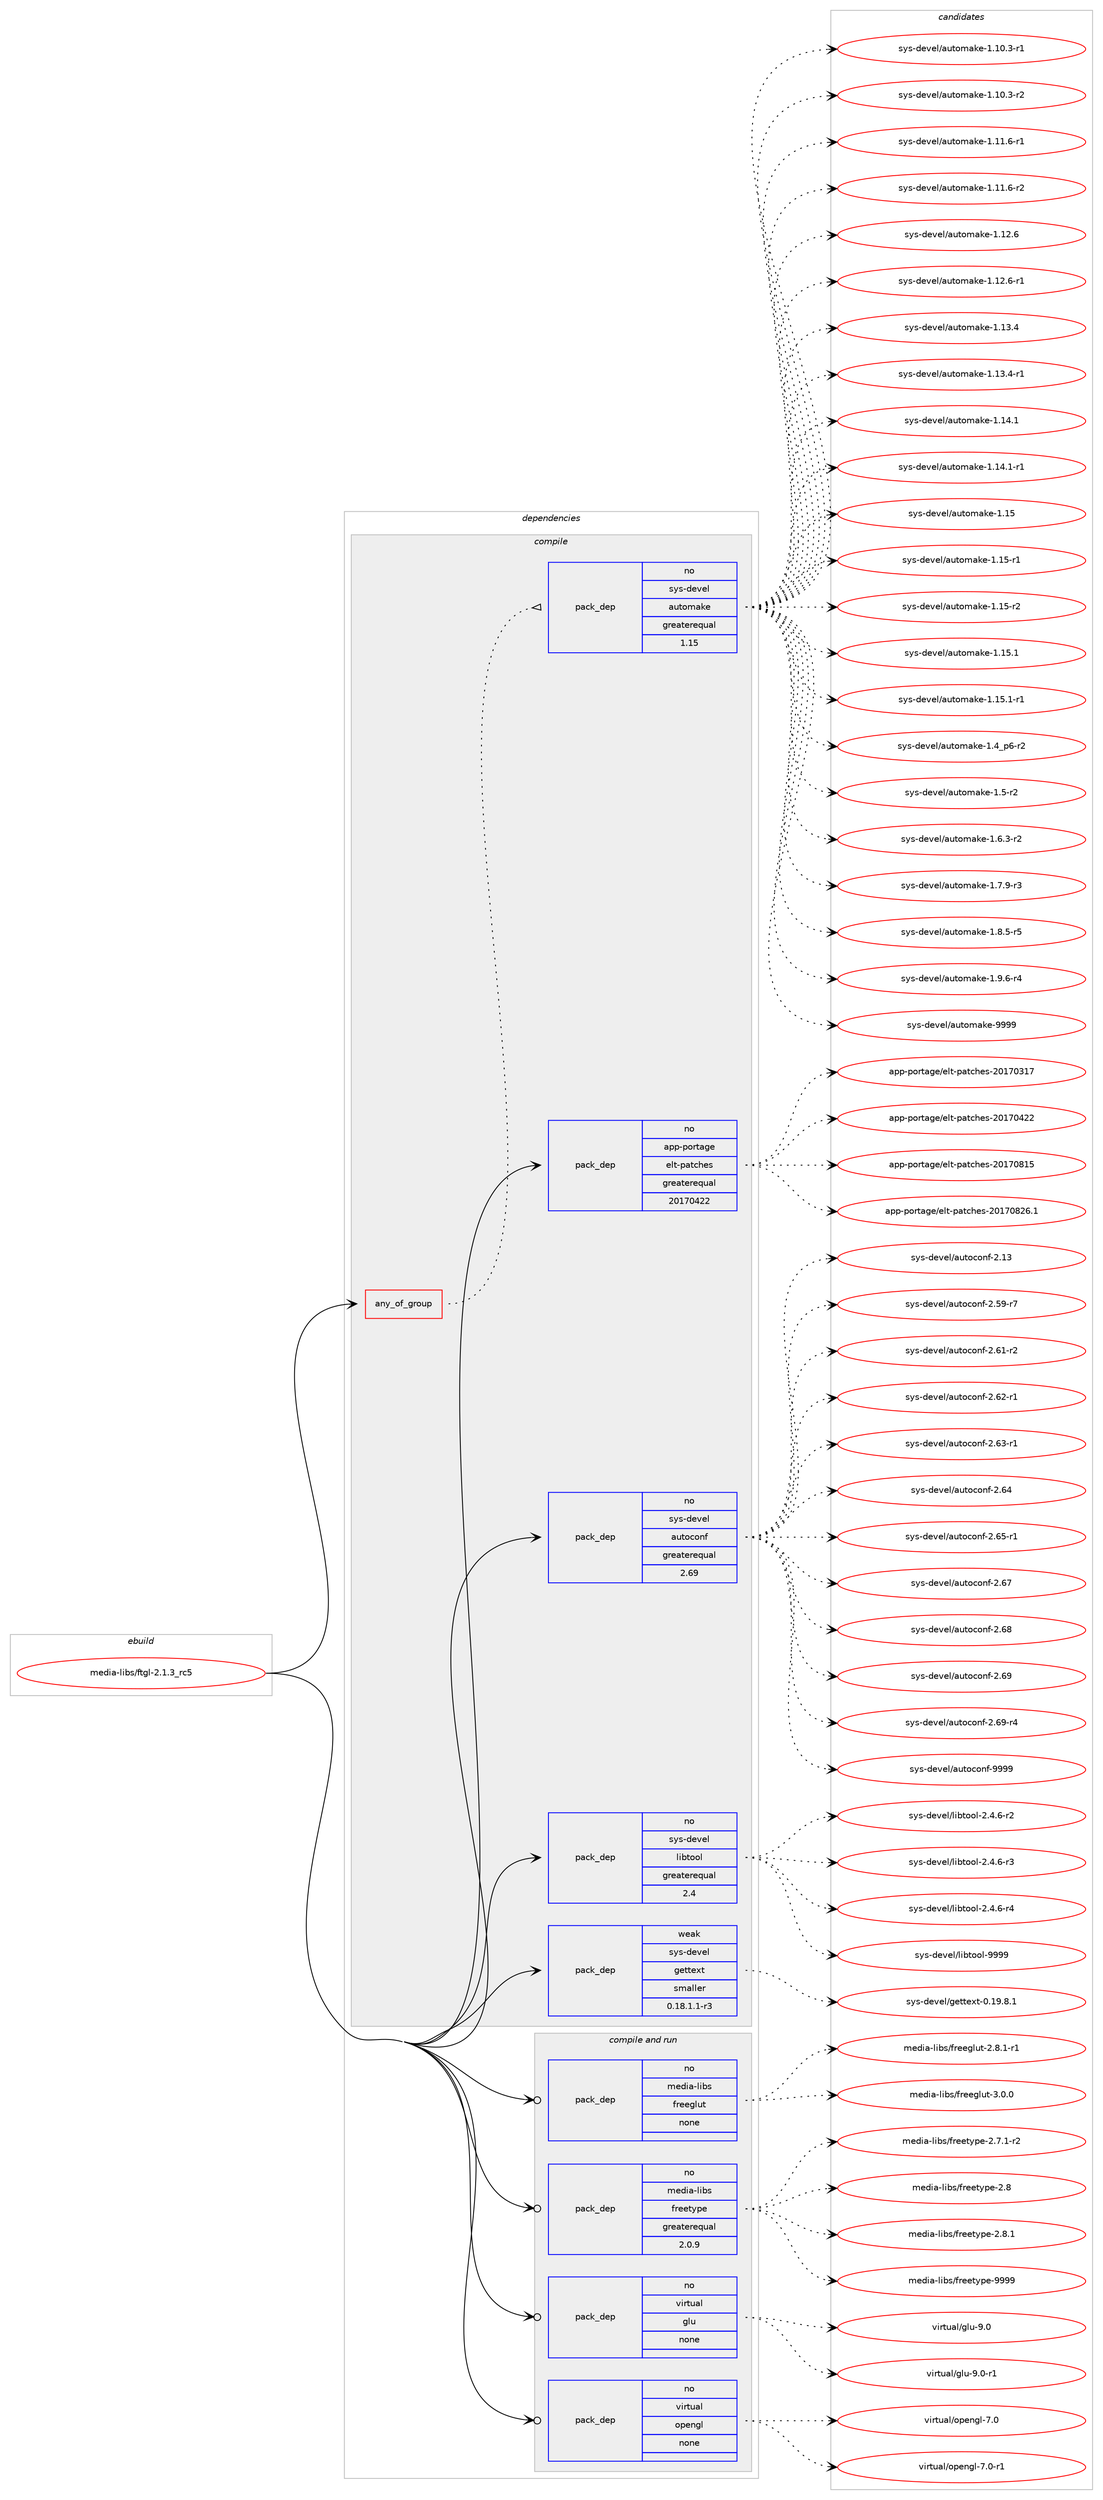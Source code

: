 digraph prolog {

# *************
# Graph options
# *************

newrank=true;
concentrate=true;
compound=true;
graph [rankdir=LR,fontname=Helvetica,fontsize=10,ranksep=1.5];#, ranksep=2.5, nodesep=0.2];
edge  [arrowhead=vee];
node  [fontname=Helvetica,fontsize=10];

# **********
# The ebuild
# **********

subgraph cluster_leftcol {
color=gray;
rank=same;
label=<<i>ebuild</i>>;
id [label="media-libs/ftgl-2.1.3_rc5", color=red, width=4, href="../media-libs/ftgl-2.1.3_rc5.svg"];
}

# ****************
# The dependencies
# ****************

subgraph cluster_midcol {
color=gray;
label=<<i>dependencies</i>>;
subgraph cluster_compile {
fillcolor="#eeeeee";
style=filled;
label=<<i>compile</i>>;
subgraph any5392 {
dependency360404 [label=<<TABLE BORDER="0" CELLBORDER="1" CELLSPACING="0" CELLPADDING="4"><TR><TD CELLPADDING="10">any_of_group</TD></TR></TABLE>>, shape=none, color=red];subgraph pack265963 {
dependency360405 [label=<<TABLE BORDER="0" CELLBORDER="1" CELLSPACING="0" CELLPADDING="4" WIDTH="220"><TR><TD ROWSPAN="6" CELLPADDING="30">pack_dep</TD></TR><TR><TD WIDTH="110">no</TD></TR><TR><TD>sys-devel</TD></TR><TR><TD>automake</TD></TR><TR><TD>greaterequal</TD></TR><TR><TD>1.15</TD></TR></TABLE>>, shape=none, color=blue];
}
dependency360404:e -> dependency360405:w [weight=20,style="dotted",arrowhead="oinv"];
}
id:e -> dependency360404:w [weight=20,style="solid",arrowhead="vee"];
subgraph pack265964 {
dependency360406 [label=<<TABLE BORDER="0" CELLBORDER="1" CELLSPACING="0" CELLPADDING="4" WIDTH="220"><TR><TD ROWSPAN="6" CELLPADDING="30">pack_dep</TD></TR><TR><TD WIDTH="110">no</TD></TR><TR><TD>app-portage</TD></TR><TR><TD>elt-patches</TD></TR><TR><TD>greaterequal</TD></TR><TR><TD>20170422</TD></TR></TABLE>>, shape=none, color=blue];
}
id:e -> dependency360406:w [weight=20,style="solid",arrowhead="vee"];
subgraph pack265965 {
dependency360407 [label=<<TABLE BORDER="0" CELLBORDER="1" CELLSPACING="0" CELLPADDING="4" WIDTH="220"><TR><TD ROWSPAN="6" CELLPADDING="30">pack_dep</TD></TR><TR><TD WIDTH="110">no</TD></TR><TR><TD>sys-devel</TD></TR><TR><TD>autoconf</TD></TR><TR><TD>greaterequal</TD></TR><TR><TD>2.69</TD></TR></TABLE>>, shape=none, color=blue];
}
id:e -> dependency360407:w [weight=20,style="solid",arrowhead="vee"];
subgraph pack265966 {
dependency360408 [label=<<TABLE BORDER="0" CELLBORDER="1" CELLSPACING="0" CELLPADDING="4" WIDTH="220"><TR><TD ROWSPAN="6" CELLPADDING="30">pack_dep</TD></TR><TR><TD WIDTH="110">no</TD></TR><TR><TD>sys-devel</TD></TR><TR><TD>libtool</TD></TR><TR><TD>greaterequal</TD></TR><TR><TD>2.4</TD></TR></TABLE>>, shape=none, color=blue];
}
id:e -> dependency360408:w [weight=20,style="solid",arrowhead="vee"];
subgraph pack265967 {
dependency360409 [label=<<TABLE BORDER="0" CELLBORDER="1" CELLSPACING="0" CELLPADDING="4" WIDTH="220"><TR><TD ROWSPAN="6" CELLPADDING="30">pack_dep</TD></TR><TR><TD WIDTH="110">weak</TD></TR><TR><TD>sys-devel</TD></TR><TR><TD>gettext</TD></TR><TR><TD>smaller</TD></TR><TR><TD>0.18.1.1-r3</TD></TR></TABLE>>, shape=none, color=blue];
}
id:e -> dependency360409:w [weight=20,style="solid",arrowhead="vee"];
}
subgraph cluster_compileandrun {
fillcolor="#eeeeee";
style=filled;
label=<<i>compile and run</i>>;
subgraph pack265968 {
dependency360410 [label=<<TABLE BORDER="0" CELLBORDER="1" CELLSPACING="0" CELLPADDING="4" WIDTH="220"><TR><TD ROWSPAN="6" CELLPADDING="30">pack_dep</TD></TR><TR><TD WIDTH="110">no</TD></TR><TR><TD>media-libs</TD></TR><TR><TD>freeglut</TD></TR><TR><TD>none</TD></TR><TR><TD></TD></TR></TABLE>>, shape=none, color=blue];
}
id:e -> dependency360410:w [weight=20,style="solid",arrowhead="odotvee"];
subgraph pack265969 {
dependency360411 [label=<<TABLE BORDER="0" CELLBORDER="1" CELLSPACING="0" CELLPADDING="4" WIDTH="220"><TR><TD ROWSPAN="6" CELLPADDING="30">pack_dep</TD></TR><TR><TD WIDTH="110">no</TD></TR><TR><TD>media-libs</TD></TR><TR><TD>freetype</TD></TR><TR><TD>greaterequal</TD></TR><TR><TD>2.0.9</TD></TR></TABLE>>, shape=none, color=blue];
}
id:e -> dependency360411:w [weight=20,style="solid",arrowhead="odotvee"];
subgraph pack265970 {
dependency360412 [label=<<TABLE BORDER="0" CELLBORDER="1" CELLSPACING="0" CELLPADDING="4" WIDTH="220"><TR><TD ROWSPAN="6" CELLPADDING="30">pack_dep</TD></TR><TR><TD WIDTH="110">no</TD></TR><TR><TD>virtual</TD></TR><TR><TD>glu</TD></TR><TR><TD>none</TD></TR><TR><TD></TD></TR></TABLE>>, shape=none, color=blue];
}
id:e -> dependency360412:w [weight=20,style="solid",arrowhead="odotvee"];
subgraph pack265971 {
dependency360413 [label=<<TABLE BORDER="0" CELLBORDER="1" CELLSPACING="0" CELLPADDING="4" WIDTH="220"><TR><TD ROWSPAN="6" CELLPADDING="30">pack_dep</TD></TR><TR><TD WIDTH="110">no</TD></TR><TR><TD>virtual</TD></TR><TR><TD>opengl</TD></TR><TR><TD>none</TD></TR><TR><TD></TD></TR></TABLE>>, shape=none, color=blue];
}
id:e -> dependency360413:w [weight=20,style="solid",arrowhead="odotvee"];
}
subgraph cluster_run {
fillcolor="#eeeeee";
style=filled;
label=<<i>run</i>>;
}
}

# **************
# The candidates
# **************

subgraph cluster_choices {
rank=same;
color=gray;
label=<<i>candidates</i>>;

subgraph choice265963 {
color=black;
nodesep=1;
choice11512111545100101118101108479711711611110997107101454946494846514511449 [label="sys-devel/automake-1.10.3-r1", color=red, width=4,href="../sys-devel/automake-1.10.3-r1.svg"];
choice11512111545100101118101108479711711611110997107101454946494846514511450 [label="sys-devel/automake-1.10.3-r2", color=red, width=4,href="../sys-devel/automake-1.10.3-r2.svg"];
choice11512111545100101118101108479711711611110997107101454946494946544511449 [label="sys-devel/automake-1.11.6-r1", color=red, width=4,href="../sys-devel/automake-1.11.6-r1.svg"];
choice11512111545100101118101108479711711611110997107101454946494946544511450 [label="sys-devel/automake-1.11.6-r2", color=red, width=4,href="../sys-devel/automake-1.11.6-r2.svg"];
choice1151211154510010111810110847971171161111099710710145494649504654 [label="sys-devel/automake-1.12.6", color=red, width=4,href="../sys-devel/automake-1.12.6.svg"];
choice11512111545100101118101108479711711611110997107101454946495046544511449 [label="sys-devel/automake-1.12.6-r1", color=red, width=4,href="../sys-devel/automake-1.12.6-r1.svg"];
choice1151211154510010111810110847971171161111099710710145494649514652 [label="sys-devel/automake-1.13.4", color=red, width=4,href="../sys-devel/automake-1.13.4.svg"];
choice11512111545100101118101108479711711611110997107101454946495146524511449 [label="sys-devel/automake-1.13.4-r1", color=red, width=4,href="../sys-devel/automake-1.13.4-r1.svg"];
choice1151211154510010111810110847971171161111099710710145494649524649 [label="sys-devel/automake-1.14.1", color=red, width=4,href="../sys-devel/automake-1.14.1.svg"];
choice11512111545100101118101108479711711611110997107101454946495246494511449 [label="sys-devel/automake-1.14.1-r1", color=red, width=4,href="../sys-devel/automake-1.14.1-r1.svg"];
choice115121115451001011181011084797117116111109971071014549464953 [label="sys-devel/automake-1.15", color=red, width=4,href="../sys-devel/automake-1.15.svg"];
choice1151211154510010111810110847971171161111099710710145494649534511449 [label="sys-devel/automake-1.15-r1", color=red, width=4,href="../sys-devel/automake-1.15-r1.svg"];
choice1151211154510010111810110847971171161111099710710145494649534511450 [label="sys-devel/automake-1.15-r2", color=red, width=4,href="../sys-devel/automake-1.15-r2.svg"];
choice1151211154510010111810110847971171161111099710710145494649534649 [label="sys-devel/automake-1.15.1", color=red, width=4,href="../sys-devel/automake-1.15.1.svg"];
choice11512111545100101118101108479711711611110997107101454946495346494511449 [label="sys-devel/automake-1.15.1-r1", color=red, width=4,href="../sys-devel/automake-1.15.1-r1.svg"];
choice115121115451001011181011084797117116111109971071014549465295112544511450 [label="sys-devel/automake-1.4_p6-r2", color=red, width=4,href="../sys-devel/automake-1.4_p6-r2.svg"];
choice11512111545100101118101108479711711611110997107101454946534511450 [label="sys-devel/automake-1.5-r2", color=red, width=4,href="../sys-devel/automake-1.5-r2.svg"];
choice115121115451001011181011084797117116111109971071014549465446514511450 [label="sys-devel/automake-1.6.3-r2", color=red, width=4,href="../sys-devel/automake-1.6.3-r2.svg"];
choice115121115451001011181011084797117116111109971071014549465546574511451 [label="sys-devel/automake-1.7.9-r3", color=red, width=4,href="../sys-devel/automake-1.7.9-r3.svg"];
choice115121115451001011181011084797117116111109971071014549465646534511453 [label="sys-devel/automake-1.8.5-r5", color=red, width=4,href="../sys-devel/automake-1.8.5-r5.svg"];
choice115121115451001011181011084797117116111109971071014549465746544511452 [label="sys-devel/automake-1.9.6-r4", color=red, width=4,href="../sys-devel/automake-1.9.6-r4.svg"];
choice115121115451001011181011084797117116111109971071014557575757 [label="sys-devel/automake-9999", color=red, width=4,href="../sys-devel/automake-9999.svg"];
dependency360405:e -> choice11512111545100101118101108479711711611110997107101454946494846514511449:w [style=dotted,weight="100"];
dependency360405:e -> choice11512111545100101118101108479711711611110997107101454946494846514511450:w [style=dotted,weight="100"];
dependency360405:e -> choice11512111545100101118101108479711711611110997107101454946494946544511449:w [style=dotted,weight="100"];
dependency360405:e -> choice11512111545100101118101108479711711611110997107101454946494946544511450:w [style=dotted,weight="100"];
dependency360405:e -> choice1151211154510010111810110847971171161111099710710145494649504654:w [style=dotted,weight="100"];
dependency360405:e -> choice11512111545100101118101108479711711611110997107101454946495046544511449:w [style=dotted,weight="100"];
dependency360405:e -> choice1151211154510010111810110847971171161111099710710145494649514652:w [style=dotted,weight="100"];
dependency360405:e -> choice11512111545100101118101108479711711611110997107101454946495146524511449:w [style=dotted,weight="100"];
dependency360405:e -> choice1151211154510010111810110847971171161111099710710145494649524649:w [style=dotted,weight="100"];
dependency360405:e -> choice11512111545100101118101108479711711611110997107101454946495246494511449:w [style=dotted,weight="100"];
dependency360405:e -> choice115121115451001011181011084797117116111109971071014549464953:w [style=dotted,weight="100"];
dependency360405:e -> choice1151211154510010111810110847971171161111099710710145494649534511449:w [style=dotted,weight="100"];
dependency360405:e -> choice1151211154510010111810110847971171161111099710710145494649534511450:w [style=dotted,weight="100"];
dependency360405:e -> choice1151211154510010111810110847971171161111099710710145494649534649:w [style=dotted,weight="100"];
dependency360405:e -> choice11512111545100101118101108479711711611110997107101454946495346494511449:w [style=dotted,weight="100"];
dependency360405:e -> choice115121115451001011181011084797117116111109971071014549465295112544511450:w [style=dotted,weight="100"];
dependency360405:e -> choice11512111545100101118101108479711711611110997107101454946534511450:w [style=dotted,weight="100"];
dependency360405:e -> choice115121115451001011181011084797117116111109971071014549465446514511450:w [style=dotted,weight="100"];
dependency360405:e -> choice115121115451001011181011084797117116111109971071014549465546574511451:w [style=dotted,weight="100"];
dependency360405:e -> choice115121115451001011181011084797117116111109971071014549465646534511453:w [style=dotted,weight="100"];
dependency360405:e -> choice115121115451001011181011084797117116111109971071014549465746544511452:w [style=dotted,weight="100"];
dependency360405:e -> choice115121115451001011181011084797117116111109971071014557575757:w [style=dotted,weight="100"];
}
subgraph choice265964 {
color=black;
nodesep=1;
choice97112112451121111141169710310147101108116451129711699104101115455048495548514955 [label="app-portage/elt-patches-20170317", color=red, width=4,href="../app-portage/elt-patches-20170317.svg"];
choice97112112451121111141169710310147101108116451129711699104101115455048495548525050 [label="app-portage/elt-patches-20170422", color=red, width=4,href="../app-portage/elt-patches-20170422.svg"];
choice97112112451121111141169710310147101108116451129711699104101115455048495548564953 [label="app-portage/elt-patches-20170815", color=red, width=4,href="../app-portage/elt-patches-20170815.svg"];
choice971121124511211111411697103101471011081164511297116991041011154550484955485650544649 [label="app-portage/elt-patches-20170826.1", color=red, width=4,href="../app-portage/elt-patches-20170826.1.svg"];
dependency360406:e -> choice97112112451121111141169710310147101108116451129711699104101115455048495548514955:w [style=dotted,weight="100"];
dependency360406:e -> choice97112112451121111141169710310147101108116451129711699104101115455048495548525050:w [style=dotted,weight="100"];
dependency360406:e -> choice97112112451121111141169710310147101108116451129711699104101115455048495548564953:w [style=dotted,weight="100"];
dependency360406:e -> choice971121124511211111411697103101471011081164511297116991041011154550484955485650544649:w [style=dotted,weight="100"];
}
subgraph choice265965 {
color=black;
nodesep=1;
choice115121115451001011181011084797117116111991111101024550464951 [label="sys-devel/autoconf-2.13", color=red, width=4,href="../sys-devel/autoconf-2.13.svg"];
choice1151211154510010111810110847971171161119911111010245504653574511455 [label="sys-devel/autoconf-2.59-r7", color=red, width=4,href="../sys-devel/autoconf-2.59-r7.svg"];
choice1151211154510010111810110847971171161119911111010245504654494511450 [label="sys-devel/autoconf-2.61-r2", color=red, width=4,href="../sys-devel/autoconf-2.61-r2.svg"];
choice1151211154510010111810110847971171161119911111010245504654504511449 [label="sys-devel/autoconf-2.62-r1", color=red, width=4,href="../sys-devel/autoconf-2.62-r1.svg"];
choice1151211154510010111810110847971171161119911111010245504654514511449 [label="sys-devel/autoconf-2.63-r1", color=red, width=4,href="../sys-devel/autoconf-2.63-r1.svg"];
choice115121115451001011181011084797117116111991111101024550465452 [label="sys-devel/autoconf-2.64", color=red, width=4,href="../sys-devel/autoconf-2.64.svg"];
choice1151211154510010111810110847971171161119911111010245504654534511449 [label="sys-devel/autoconf-2.65-r1", color=red, width=4,href="../sys-devel/autoconf-2.65-r1.svg"];
choice115121115451001011181011084797117116111991111101024550465455 [label="sys-devel/autoconf-2.67", color=red, width=4,href="../sys-devel/autoconf-2.67.svg"];
choice115121115451001011181011084797117116111991111101024550465456 [label="sys-devel/autoconf-2.68", color=red, width=4,href="../sys-devel/autoconf-2.68.svg"];
choice115121115451001011181011084797117116111991111101024550465457 [label="sys-devel/autoconf-2.69", color=red, width=4,href="../sys-devel/autoconf-2.69.svg"];
choice1151211154510010111810110847971171161119911111010245504654574511452 [label="sys-devel/autoconf-2.69-r4", color=red, width=4,href="../sys-devel/autoconf-2.69-r4.svg"];
choice115121115451001011181011084797117116111991111101024557575757 [label="sys-devel/autoconf-9999", color=red, width=4,href="../sys-devel/autoconf-9999.svg"];
dependency360407:e -> choice115121115451001011181011084797117116111991111101024550464951:w [style=dotted,weight="100"];
dependency360407:e -> choice1151211154510010111810110847971171161119911111010245504653574511455:w [style=dotted,weight="100"];
dependency360407:e -> choice1151211154510010111810110847971171161119911111010245504654494511450:w [style=dotted,weight="100"];
dependency360407:e -> choice1151211154510010111810110847971171161119911111010245504654504511449:w [style=dotted,weight="100"];
dependency360407:e -> choice1151211154510010111810110847971171161119911111010245504654514511449:w [style=dotted,weight="100"];
dependency360407:e -> choice115121115451001011181011084797117116111991111101024550465452:w [style=dotted,weight="100"];
dependency360407:e -> choice1151211154510010111810110847971171161119911111010245504654534511449:w [style=dotted,weight="100"];
dependency360407:e -> choice115121115451001011181011084797117116111991111101024550465455:w [style=dotted,weight="100"];
dependency360407:e -> choice115121115451001011181011084797117116111991111101024550465456:w [style=dotted,weight="100"];
dependency360407:e -> choice115121115451001011181011084797117116111991111101024550465457:w [style=dotted,weight="100"];
dependency360407:e -> choice1151211154510010111810110847971171161119911111010245504654574511452:w [style=dotted,weight="100"];
dependency360407:e -> choice115121115451001011181011084797117116111991111101024557575757:w [style=dotted,weight="100"];
}
subgraph choice265966 {
color=black;
nodesep=1;
choice1151211154510010111810110847108105981161111111084550465246544511450 [label="sys-devel/libtool-2.4.6-r2", color=red, width=4,href="../sys-devel/libtool-2.4.6-r2.svg"];
choice1151211154510010111810110847108105981161111111084550465246544511451 [label="sys-devel/libtool-2.4.6-r3", color=red, width=4,href="../sys-devel/libtool-2.4.6-r3.svg"];
choice1151211154510010111810110847108105981161111111084550465246544511452 [label="sys-devel/libtool-2.4.6-r4", color=red, width=4,href="../sys-devel/libtool-2.4.6-r4.svg"];
choice1151211154510010111810110847108105981161111111084557575757 [label="sys-devel/libtool-9999", color=red, width=4,href="../sys-devel/libtool-9999.svg"];
dependency360408:e -> choice1151211154510010111810110847108105981161111111084550465246544511450:w [style=dotted,weight="100"];
dependency360408:e -> choice1151211154510010111810110847108105981161111111084550465246544511451:w [style=dotted,weight="100"];
dependency360408:e -> choice1151211154510010111810110847108105981161111111084550465246544511452:w [style=dotted,weight="100"];
dependency360408:e -> choice1151211154510010111810110847108105981161111111084557575757:w [style=dotted,weight="100"];
}
subgraph choice265967 {
color=black;
nodesep=1;
choice1151211154510010111810110847103101116116101120116454846495746564649 [label="sys-devel/gettext-0.19.8.1", color=red, width=4,href="../sys-devel/gettext-0.19.8.1.svg"];
dependency360409:e -> choice1151211154510010111810110847103101116116101120116454846495746564649:w [style=dotted,weight="100"];
}
subgraph choice265968 {
color=black;
nodesep=1;
choice109101100105974510810598115471021141011011031081171164550465646494511449 [label="media-libs/freeglut-2.8.1-r1", color=red, width=4,href="../media-libs/freeglut-2.8.1-r1.svg"];
choice10910110010597451081059811547102114101101103108117116455146484648 [label="media-libs/freeglut-3.0.0", color=red, width=4,href="../media-libs/freeglut-3.0.0.svg"];
dependency360410:e -> choice109101100105974510810598115471021141011011031081171164550465646494511449:w [style=dotted,weight="100"];
dependency360410:e -> choice10910110010597451081059811547102114101101103108117116455146484648:w [style=dotted,weight="100"];
}
subgraph choice265969 {
color=black;
nodesep=1;
choice109101100105974510810598115471021141011011161211121014550465546494511450 [label="media-libs/freetype-2.7.1-r2", color=red, width=4,href="../media-libs/freetype-2.7.1-r2.svg"];
choice1091011001059745108105981154710211410110111612111210145504656 [label="media-libs/freetype-2.8", color=red, width=4,href="../media-libs/freetype-2.8.svg"];
choice10910110010597451081059811547102114101101116121112101455046564649 [label="media-libs/freetype-2.8.1", color=red, width=4,href="../media-libs/freetype-2.8.1.svg"];
choice109101100105974510810598115471021141011011161211121014557575757 [label="media-libs/freetype-9999", color=red, width=4,href="../media-libs/freetype-9999.svg"];
dependency360411:e -> choice109101100105974510810598115471021141011011161211121014550465546494511450:w [style=dotted,weight="100"];
dependency360411:e -> choice1091011001059745108105981154710211410110111612111210145504656:w [style=dotted,weight="100"];
dependency360411:e -> choice10910110010597451081059811547102114101101116121112101455046564649:w [style=dotted,weight="100"];
dependency360411:e -> choice109101100105974510810598115471021141011011161211121014557575757:w [style=dotted,weight="100"];
}
subgraph choice265970 {
color=black;
nodesep=1;
choice118105114116117971084710310811745574648 [label="virtual/glu-9.0", color=red, width=4,href="../virtual/glu-9.0.svg"];
choice1181051141161179710847103108117455746484511449 [label="virtual/glu-9.0-r1", color=red, width=4,href="../virtual/glu-9.0-r1.svg"];
dependency360412:e -> choice118105114116117971084710310811745574648:w [style=dotted,weight="100"];
dependency360412:e -> choice1181051141161179710847103108117455746484511449:w [style=dotted,weight="100"];
}
subgraph choice265971 {
color=black;
nodesep=1;
choice118105114116117971084711111210111010310845554648 [label="virtual/opengl-7.0", color=red, width=4,href="../virtual/opengl-7.0.svg"];
choice1181051141161179710847111112101110103108455546484511449 [label="virtual/opengl-7.0-r1", color=red, width=4,href="../virtual/opengl-7.0-r1.svg"];
dependency360413:e -> choice118105114116117971084711111210111010310845554648:w [style=dotted,weight="100"];
dependency360413:e -> choice1181051141161179710847111112101110103108455546484511449:w [style=dotted,weight="100"];
}
}

}
